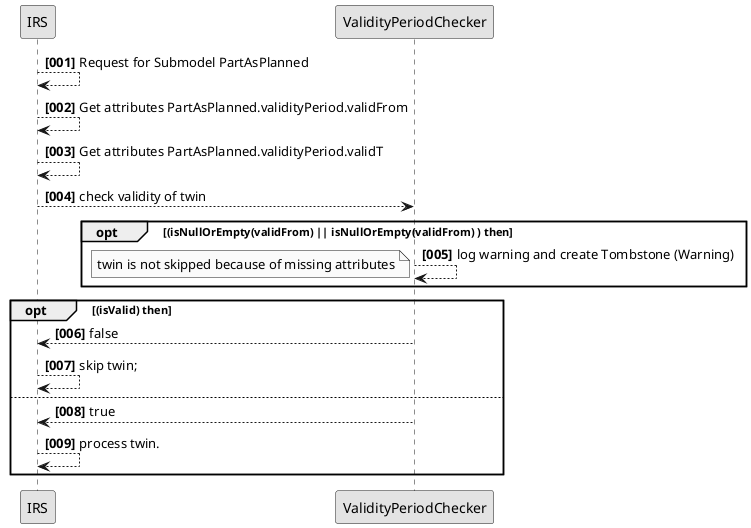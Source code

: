 @startuml
skinparam monochrome true
skinparam shadowing false
skinparam defaultFontName "Architects daughter"

autonumber "<b>[000]"

participant IRS
participant ValidityPeriodChecker


IRS --> IRS: Request for Submodel PartAsPlanned
IRS --> IRS: Get attributes PartAsPlanned.validityPeriod.validFrom
IRS --> IRS: Get attributes PartAsPlanned.validityPeriod.validT
IRS --> ValidityPeriodChecker: check validity of twin
opt (isNullOrEmpty(validFrom) || isNullOrEmpty(validFrom) ) then
    ValidityPeriodChecker --> ValidityPeriodChecker :  log warning and create Tombstone (Warning)
    note left
        twin is not skipped because of missing attributes
    end note
end opt

opt (isValid) then
    IRS <-- ValidityPeriodChecker : false
    IRS --> IRS : skip twin;
else
    IRS <-- ValidityPeriodChecker : true
    IRS --> IRS: process twin.
end opt;


@enduml